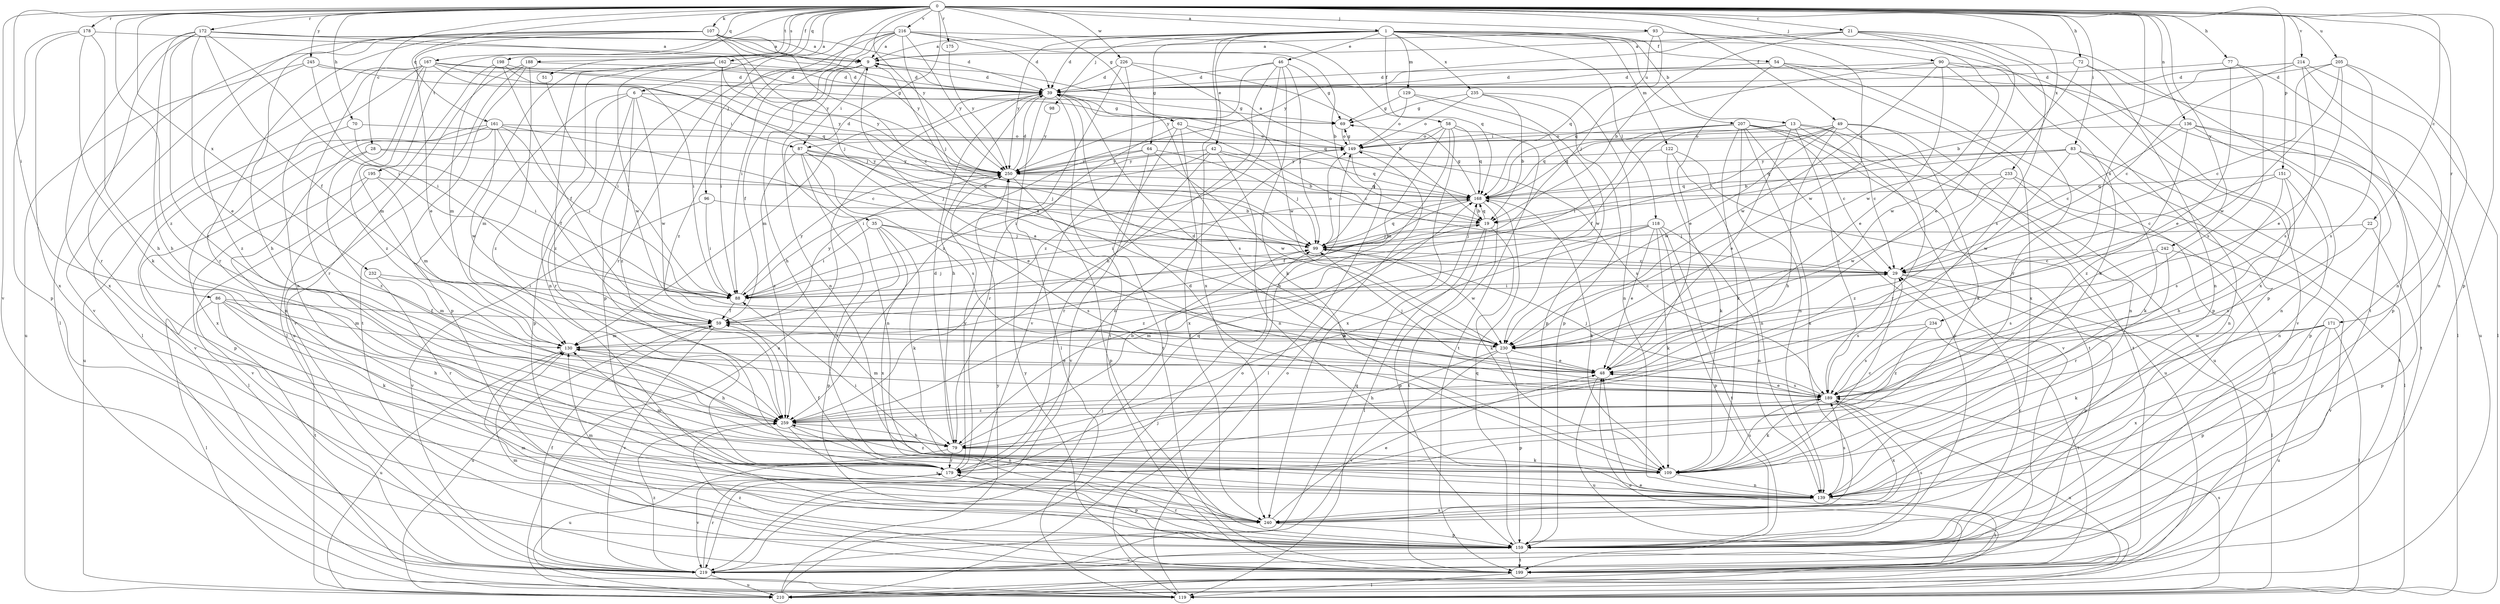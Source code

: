 strict digraph  {
0;
1;
6;
9;
13;
19;
21;
22;
28;
29;
35;
39;
42;
46;
48;
49;
51;
54;
58;
59;
62;
64;
69;
70;
72;
77;
79;
83;
86;
87;
88;
90;
93;
96;
98;
99;
107;
109;
118;
119;
122;
129;
130;
136;
139;
149;
151;
159;
161;
162;
167;
168;
171;
172;
175;
178;
179;
188;
189;
195;
198;
199;
205;
207;
210;
214;
216;
219;
226;
230;
232;
233;
234;
235;
240;
242;
245;
250;
259;
0 -> 1  [label=a];
0 -> 6  [label=a];
0 -> 21  [label=c];
0 -> 22  [label=c];
0 -> 28  [label=c];
0 -> 35  [label=d];
0 -> 49  [label=f];
0 -> 51  [label=f];
0 -> 62  [label=g];
0 -> 70  [label=h];
0 -> 72  [label=h];
0 -> 77  [label=h];
0 -> 83  [label=i];
0 -> 86  [label=i];
0 -> 90  [label=j];
0 -> 93  [label=j];
0 -> 96  [label=j];
0 -> 107  [label=k];
0 -> 136  [label=n];
0 -> 151  [label=p];
0 -> 159  [label=p];
0 -> 161  [label=q];
0 -> 162  [label=q];
0 -> 167  [label=q];
0 -> 171  [label=r];
0 -> 172  [label=r];
0 -> 175  [label=r];
0 -> 178  [label=r];
0 -> 188  [label=s];
0 -> 195  [label=t];
0 -> 198  [label=t];
0 -> 205  [label=u];
0 -> 214  [label=v];
0 -> 216  [label=v];
0 -> 219  [label=v];
0 -> 226  [label=w];
0 -> 232  [label=x];
0 -> 233  [label=x];
0 -> 234  [label=x];
0 -> 242  [label=y];
0 -> 245  [label=y];
0 -> 250  [label=y];
0 -> 259  [label=z];
1 -> 9  [label=a];
1 -> 13  [label=b];
1 -> 39  [label=d];
1 -> 42  [label=e];
1 -> 46  [label=e];
1 -> 54  [label=f];
1 -> 58  [label=f];
1 -> 64  [label=g];
1 -> 98  [label=j];
1 -> 118  [label=l];
1 -> 122  [label=m];
1 -> 129  [label=m];
1 -> 159  [label=p];
1 -> 207  [label=u];
1 -> 235  [label=x];
1 -> 240  [label=x];
1 -> 250  [label=y];
6 -> 69  [label=g];
6 -> 87  [label=i];
6 -> 130  [label=m];
6 -> 159  [label=p];
6 -> 179  [label=r];
6 -> 230  [label=w];
6 -> 259  [label=z];
9 -> 39  [label=d];
9 -> 59  [label=f];
9 -> 79  [label=h];
9 -> 87  [label=i];
9 -> 139  [label=n];
13 -> 29  [label=c];
13 -> 48  [label=e];
13 -> 59  [label=f];
13 -> 87  [label=i];
13 -> 189  [label=s];
13 -> 199  [label=t];
13 -> 219  [label=v];
19 -> 99  [label=j];
19 -> 109  [label=k];
19 -> 119  [label=l];
19 -> 159  [label=p];
19 -> 168  [label=q];
21 -> 9  [label=a];
21 -> 19  [label=b];
21 -> 48  [label=e];
21 -> 189  [label=s];
21 -> 230  [label=w];
21 -> 240  [label=x];
21 -> 250  [label=y];
22 -> 99  [label=j];
22 -> 159  [label=p];
22 -> 189  [label=s];
28 -> 99  [label=j];
28 -> 159  [label=p];
28 -> 250  [label=y];
28 -> 259  [label=z];
29 -> 88  [label=i];
29 -> 119  [label=l];
29 -> 159  [label=p];
29 -> 189  [label=s];
35 -> 88  [label=i];
35 -> 99  [label=j];
35 -> 109  [label=k];
35 -> 159  [label=p];
35 -> 189  [label=s];
35 -> 240  [label=x];
39 -> 69  [label=g];
39 -> 79  [label=h];
39 -> 119  [label=l];
39 -> 130  [label=m];
39 -> 168  [label=q];
39 -> 189  [label=s];
39 -> 199  [label=t];
39 -> 210  [label=u];
42 -> 19  [label=b];
42 -> 88  [label=i];
42 -> 139  [label=n];
42 -> 168  [label=q];
42 -> 179  [label=r];
42 -> 250  [label=y];
46 -> 39  [label=d];
46 -> 69  [label=g];
46 -> 79  [label=h];
46 -> 99  [label=j];
46 -> 109  [label=k];
46 -> 250  [label=y];
46 -> 259  [label=z];
48 -> 39  [label=d];
48 -> 99  [label=j];
48 -> 189  [label=s];
48 -> 210  [label=u];
49 -> 79  [label=h];
49 -> 99  [label=j];
49 -> 109  [label=k];
49 -> 139  [label=n];
49 -> 149  [label=o];
49 -> 168  [label=q];
49 -> 179  [label=r];
49 -> 230  [label=w];
51 -> 88  [label=i];
54 -> 39  [label=d];
54 -> 48  [label=e];
54 -> 119  [label=l];
54 -> 159  [label=p];
54 -> 240  [label=x];
58 -> 79  [label=h];
58 -> 99  [label=j];
58 -> 130  [label=m];
58 -> 149  [label=o];
58 -> 168  [label=q];
58 -> 199  [label=t];
58 -> 240  [label=x];
59 -> 130  [label=m];
59 -> 210  [label=u];
59 -> 219  [label=v];
59 -> 230  [label=w];
59 -> 250  [label=y];
62 -> 29  [label=c];
62 -> 149  [label=o];
62 -> 179  [label=r];
62 -> 199  [label=t];
62 -> 240  [label=x];
64 -> 88  [label=i];
64 -> 99  [label=j];
64 -> 219  [label=v];
64 -> 230  [label=w];
64 -> 250  [label=y];
69 -> 149  [label=o];
70 -> 88  [label=i];
70 -> 149  [label=o];
70 -> 210  [label=u];
72 -> 39  [label=d];
72 -> 139  [label=n];
72 -> 210  [label=u];
72 -> 230  [label=w];
77 -> 39  [label=d];
77 -> 48  [label=e];
77 -> 159  [label=p];
77 -> 189  [label=s];
79 -> 19  [label=b];
79 -> 39  [label=d];
79 -> 109  [label=k];
79 -> 179  [label=r];
79 -> 210  [label=u];
83 -> 19  [label=b];
83 -> 109  [label=k];
83 -> 139  [label=n];
83 -> 168  [label=q];
83 -> 199  [label=t];
83 -> 230  [label=w];
83 -> 250  [label=y];
86 -> 59  [label=f];
86 -> 79  [label=h];
86 -> 109  [label=k];
86 -> 119  [label=l];
86 -> 130  [label=m];
86 -> 199  [label=t];
87 -> 48  [label=e];
87 -> 99  [label=j];
87 -> 139  [label=n];
87 -> 189  [label=s];
87 -> 240  [label=x];
87 -> 250  [label=y];
87 -> 259  [label=z];
88 -> 29  [label=c];
88 -> 59  [label=f];
88 -> 99  [label=j];
88 -> 250  [label=y];
90 -> 39  [label=d];
90 -> 48  [label=e];
90 -> 109  [label=k];
90 -> 168  [label=q];
90 -> 179  [label=r];
90 -> 219  [label=v];
90 -> 230  [label=w];
93 -> 9  [label=a];
93 -> 99  [label=j];
93 -> 168  [label=q];
93 -> 199  [label=t];
93 -> 230  [label=w];
96 -> 19  [label=b];
96 -> 88  [label=i];
96 -> 219  [label=v];
98 -> 250  [label=y];
99 -> 29  [label=c];
99 -> 149  [label=o];
99 -> 168  [label=q];
99 -> 230  [label=w];
107 -> 9  [label=a];
107 -> 29  [label=c];
107 -> 39  [label=d];
107 -> 48  [label=e];
107 -> 79  [label=h];
107 -> 99  [label=j];
107 -> 119  [label=l];
107 -> 179  [label=r];
107 -> 219  [label=v];
107 -> 250  [label=y];
109 -> 29  [label=c];
109 -> 39  [label=d];
109 -> 88  [label=i];
109 -> 139  [label=n];
109 -> 189  [label=s];
109 -> 259  [label=z];
118 -> 48  [label=e];
118 -> 79  [label=h];
118 -> 99  [label=j];
118 -> 109  [label=k];
118 -> 139  [label=n];
118 -> 159  [label=p];
118 -> 199  [label=t];
118 -> 259  [label=z];
119 -> 48  [label=e];
119 -> 149  [label=o];
119 -> 189  [label=s];
122 -> 109  [label=k];
122 -> 139  [label=n];
122 -> 210  [label=u];
122 -> 250  [label=y];
129 -> 69  [label=g];
129 -> 149  [label=o];
129 -> 159  [label=p];
129 -> 230  [label=w];
130 -> 48  [label=e];
130 -> 79  [label=h];
130 -> 210  [label=u];
136 -> 29  [label=c];
136 -> 139  [label=n];
136 -> 149  [label=o];
136 -> 159  [label=p];
136 -> 199  [label=t];
136 -> 259  [label=z];
139 -> 189  [label=s];
139 -> 199  [label=t];
139 -> 240  [label=x];
149 -> 9  [label=a];
149 -> 69  [label=g];
149 -> 119  [label=l];
149 -> 189  [label=s];
149 -> 250  [label=y];
151 -> 29  [label=c];
151 -> 79  [label=h];
151 -> 139  [label=n];
151 -> 168  [label=q];
151 -> 189  [label=s];
159 -> 29  [label=c];
159 -> 130  [label=m];
159 -> 168  [label=q];
159 -> 179  [label=r];
159 -> 189  [label=s];
159 -> 199  [label=t];
159 -> 219  [label=v];
161 -> 29  [label=c];
161 -> 59  [label=f];
161 -> 88  [label=i];
161 -> 139  [label=n];
161 -> 149  [label=o];
161 -> 219  [label=v];
161 -> 230  [label=w];
161 -> 240  [label=x];
162 -> 39  [label=d];
162 -> 88  [label=i];
162 -> 139  [label=n];
162 -> 159  [label=p];
162 -> 230  [label=w];
162 -> 250  [label=y];
162 -> 259  [label=z];
167 -> 39  [label=d];
167 -> 69  [label=g];
167 -> 99  [label=j];
167 -> 119  [label=l];
167 -> 130  [label=m];
167 -> 139  [label=n];
167 -> 179  [label=r];
167 -> 250  [label=y];
167 -> 259  [label=z];
168 -> 19  [label=b];
168 -> 59  [label=f];
168 -> 69  [label=g];
168 -> 88  [label=i];
168 -> 109  [label=k];
168 -> 199  [label=t];
171 -> 109  [label=k];
171 -> 119  [label=l];
171 -> 159  [label=p];
171 -> 210  [label=u];
171 -> 230  [label=w];
171 -> 240  [label=x];
172 -> 9  [label=a];
172 -> 39  [label=d];
172 -> 48  [label=e];
172 -> 59  [label=f];
172 -> 79  [label=h];
172 -> 88  [label=i];
172 -> 179  [label=r];
172 -> 240  [label=x];
172 -> 250  [label=y];
172 -> 259  [label=z];
175 -> 250  [label=y];
178 -> 9  [label=a];
178 -> 79  [label=h];
178 -> 109  [label=k];
178 -> 159  [label=p];
178 -> 240  [label=x];
179 -> 59  [label=f];
179 -> 130  [label=m];
179 -> 149  [label=o];
179 -> 159  [label=p];
179 -> 168  [label=q];
179 -> 219  [label=v];
179 -> 250  [label=y];
188 -> 39  [label=d];
188 -> 199  [label=t];
188 -> 210  [label=u];
188 -> 219  [label=v];
188 -> 259  [label=z];
189 -> 9  [label=a];
189 -> 48  [label=e];
189 -> 99  [label=j];
189 -> 109  [label=k];
189 -> 130  [label=m];
189 -> 210  [label=u];
189 -> 240  [label=x];
189 -> 259  [label=z];
195 -> 119  [label=l];
195 -> 130  [label=m];
195 -> 168  [label=q];
195 -> 219  [label=v];
198 -> 39  [label=d];
198 -> 59  [label=f];
198 -> 88  [label=i];
198 -> 119  [label=l];
198 -> 130  [label=m];
199 -> 119  [label=l];
199 -> 130  [label=m];
199 -> 250  [label=y];
199 -> 259  [label=z];
205 -> 29  [label=c];
205 -> 39  [label=d];
205 -> 48  [label=e];
205 -> 139  [label=n];
205 -> 189  [label=s];
205 -> 230  [label=w];
207 -> 29  [label=c];
207 -> 88  [label=i];
207 -> 109  [label=k];
207 -> 139  [label=n];
207 -> 149  [label=o];
207 -> 159  [label=p];
207 -> 168  [label=q];
207 -> 199  [label=t];
207 -> 210  [label=u];
207 -> 240  [label=x];
210 -> 48  [label=e];
210 -> 99  [label=j];
210 -> 149  [label=o];
210 -> 250  [label=y];
214 -> 19  [label=b];
214 -> 29  [label=c];
214 -> 39  [label=d];
214 -> 119  [label=l];
214 -> 139  [label=n];
214 -> 189  [label=s];
216 -> 9  [label=a];
216 -> 19  [label=b];
216 -> 39  [label=d];
216 -> 88  [label=i];
216 -> 99  [label=j];
216 -> 159  [label=p];
216 -> 168  [label=q];
216 -> 179  [label=r];
216 -> 250  [label=y];
216 -> 259  [label=z];
219 -> 59  [label=f];
219 -> 99  [label=j];
219 -> 168  [label=q];
219 -> 179  [label=r];
219 -> 210  [label=u];
219 -> 259  [label=z];
226 -> 19  [label=b];
226 -> 39  [label=d];
226 -> 219  [label=v];
226 -> 230  [label=w];
226 -> 259  [label=z];
230 -> 9  [label=a];
230 -> 48  [label=e];
230 -> 59  [label=f];
230 -> 79  [label=h];
230 -> 159  [label=p];
230 -> 219  [label=v];
232 -> 88  [label=i];
232 -> 130  [label=m];
232 -> 179  [label=r];
233 -> 119  [label=l];
233 -> 168  [label=q];
233 -> 219  [label=v];
233 -> 230  [label=w];
233 -> 259  [label=z];
234 -> 130  [label=m];
234 -> 189  [label=s];
234 -> 199  [label=t];
234 -> 259  [label=z];
235 -> 19  [label=b];
235 -> 69  [label=g];
235 -> 139  [label=n];
235 -> 149  [label=o];
235 -> 159  [label=p];
240 -> 48  [label=e];
240 -> 130  [label=m];
240 -> 159  [label=p];
242 -> 29  [label=c];
242 -> 179  [label=r];
242 -> 189  [label=s];
242 -> 219  [label=v];
245 -> 39  [label=d];
245 -> 88  [label=i];
245 -> 168  [label=q];
245 -> 210  [label=u];
245 -> 259  [label=z];
250 -> 39  [label=d];
250 -> 159  [label=p];
250 -> 168  [label=q];
259 -> 79  [label=h];
259 -> 139  [label=n];
259 -> 240  [label=x];
}
